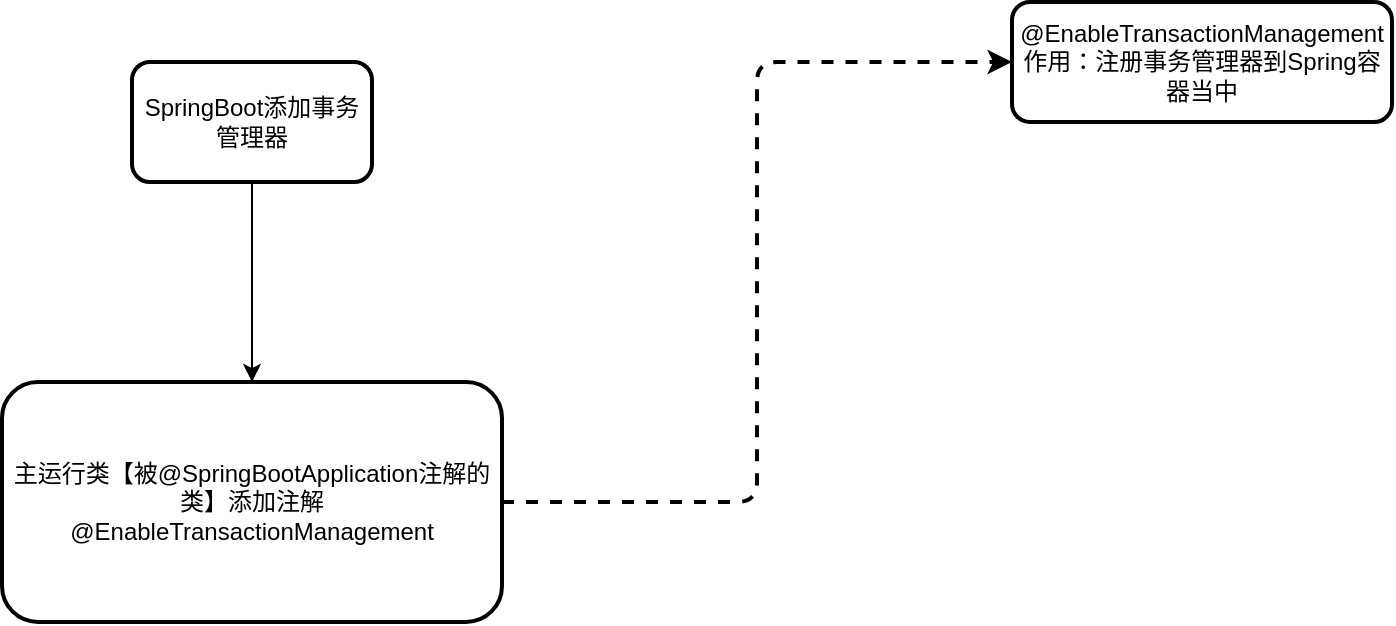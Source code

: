<mxfile>
    <diagram id="Wk4zZQ7wnkKNB9seRDtu" name="第 1 页">
        <mxGraphModel dx="861" dy="670" grid="1" gridSize="10" guides="1" tooltips="1" connect="1" arrows="1" fold="1" page="1" pageScale="1" pageWidth="827" pageHeight="1169" math="0" shadow="0">
            <root>
                <mxCell id="0"/>
                <mxCell id="1" parent="0"/>
                <mxCell id="8hpe9qTfB8-NIAka6sMa-3" style="edgeStyle=orthogonalEdgeStyle;rounded=0;orthogonalLoop=1;jettySize=auto;html=1;" parent="1" source="8hpe9qTfB8-NIAka6sMa-1" target="8hpe9qTfB8-NIAka6sMa-2" edge="1">
                    <mxGeometry relative="1" as="geometry"/>
                </mxCell>
                <mxCell id="3" style="edgeStyle=orthogonalEdgeStyle;html=1;entryX=0;entryY=0.5;entryDx=0;entryDy=0;strokeWidth=2;dashed=1;" parent="1" source="8hpe9qTfB8-NIAka6sMa-2" target="2" edge="1">
                    <mxGeometry relative="1" as="geometry"/>
                </mxCell>
                <mxCell id="8hpe9qTfB8-NIAka6sMa-2" value="主运行类【被@SpringBootApplication注解的类】添加注解&lt;span&gt;@EnableTransactionManagement&lt;/span&gt;" style="rounded=1;whiteSpace=wrap;html=1;strokeWidth=2;" parent="1" vertex="1">
                    <mxGeometry x="85" y="290" width="250" height="120" as="geometry"/>
                </mxCell>
                <mxCell id="8hpe9qTfB8-NIAka6sMa-1" value="SpringBoot添加事务管理器" style="rounded=1;whiteSpace=wrap;html=1;strokeWidth=2;" parent="1" vertex="1">
                    <mxGeometry x="150" y="130" width="120" height="60" as="geometry"/>
                </mxCell>
                <mxCell id="2" value="&lt;span&gt;@EnableTransactionManagement作用：注册事务管理器到Spring容器当中&lt;/span&gt;" style="rounded=1;whiteSpace=wrap;html=1;strokeWidth=2;" parent="1" vertex="1">
                    <mxGeometry x="590" y="100" width="190" height="60" as="geometry"/>
                </mxCell>
            </root>
        </mxGraphModel>
    </diagram>
</mxfile>
